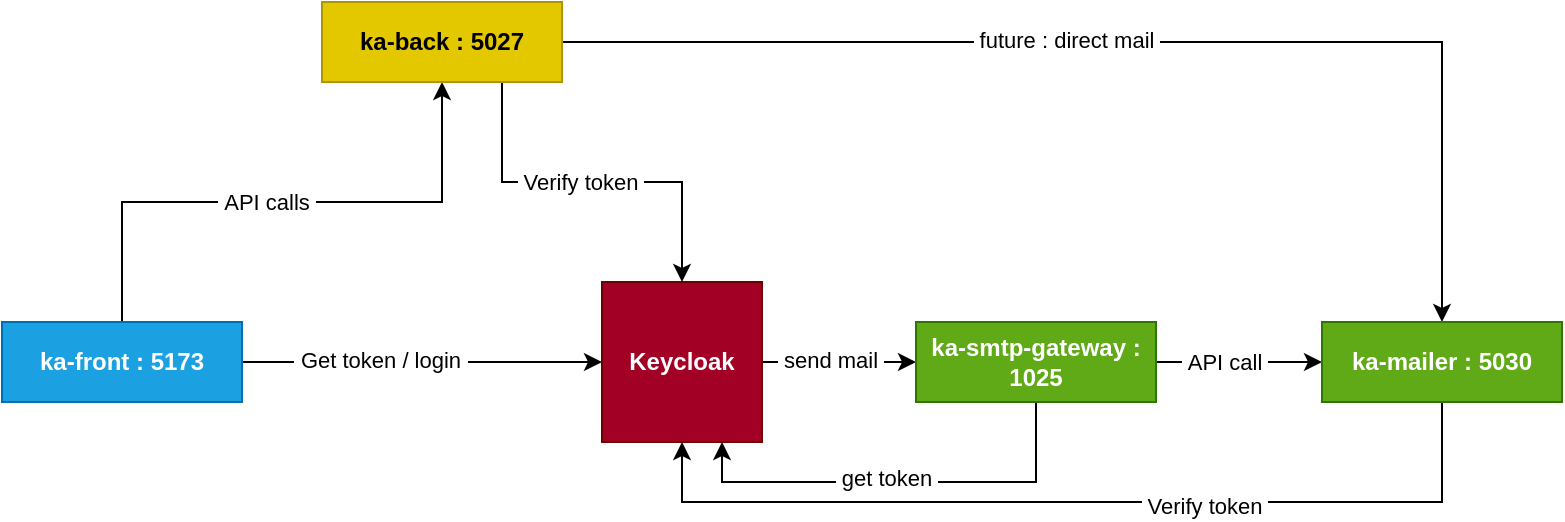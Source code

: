 <mxfile version="27.1.4">
  <diagram name="Page-1" id="x0Qr4yEy7_PveLO2-htW">
    <mxGraphModel dx="848" dy="504" grid="1" gridSize="10" guides="1" tooltips="1" connect="1" arrows="1" fold="1" page="1" pageScale="1" pageWidth="827" pageHeight="1169" math="0" shadow="0">
      <root>
        <mxCell id="0" />
        <mxCell id="1" parent="0" />
        <mxCell id="d-8s2zLhdmBTyWcYP9EI-11" style="edgeStyle=orthogonalEdgeStyle;rounded=0;orthogonalLoop=1;jettySize=auto;html=1;exitX=1;exitY=0.5;exitDx=0;exitDy=0;entryX=0;entryY=0.5;entryDx=0;entryDy=0;" edge="1" parent="1" source="d-8s2zLhdmBTyWcYP9EI-1" target="d-8s2zLhdmBTyWcYP9EI-10">
          <mxGeometry relative="1" as="geometry" />
        </mxCell>
        <mxCell id="d-8s2zLhdmBTyWcYP9EI-12" value="&amp;nbsp;send mail&amp;nbsp;" style="edgeLabel;html=1;align=center;verticalAlign=middle;resizable=0;points=[];" vertex="1" connectable="0" parent="d-8s2zLhdmBTyWcYP9EI-11">
          <mxGeometry x="-0.133" y="1" relative="1" as="geometry">
            <mxPoint as="offset" />
          </mxGeometry>
        </mxCell>
        <mxCell id="d-8s2zLhdmBTyWcYP9EI-1" value="Keycloak" style="whiteSpace=wrap;html=1;aspect=fixed;fillColor=#a20025;fontColor=#ffffff;strokeColor=#6F0000;fontStyle=1" vertex="1" parent="1">
          <mxGeometry x="390" y="210" width="80" height="80" as="geometry" />
        </mxCell>
        <mxCell id="d-8s2zLhdmBTyWcYP9EI-4" style="edgeStyle=orthogonalEdgeStyle;rounded=0;orthogonalLoop=1;jettySize=auto;html=1;exitX=1;exitY=0.5;exitDx=0;exitDy=0;entryX=0;entryY=0.5;entryDx=0;entryDy=0;" edge="1" parent="1" source="d-8s2zLhdmBTyWcYP9EI-2" target="d-8s2zLhdmBTyWcYP9EI-1">
          <mxGeometry relative="1" as="geometry" />
        </mxCell>
        <mxCell id="d-8s2zLhdmBTyWcYP9EI-7" value="&amp;nbsp;Get token / login&amp;nbsp;" style="edgeLabel;html=1;align=center;verticalAlign=middle;resizable=0;points=[];" vertex="1" connectable="0" parent="d-8s2zLhdmBTyWcYP9EI-4">
          <mxGeometry x="-0.233" y="2" relative="1" as="geometry">
            <mxPoint y="1" as="offset" />
          </mxGeometry>
        </mxCell>
        <mxCell id="d-8s2zLhdmBTyWcYP9EI-5" style="edgeStyle=orthogonalEdgeStyle;rounded=0;orthogonalLoop=1;jettySize=auto;html=1;exitX=0.5;exitY=0;exitDx=0;exitDy=0;entryX=0.5;entryY=1;entryDx=0;entryDy=0;" edge="1" parent="1" source="d-8s2zLhdmBTyWcYP9EI-2" target="d-8s2zLhdmBTyWcYP9EI-3">
          <mxGeometry relative="1" as="geometry" />
        </mxCell>
        <mxCell id="d-8s2zLhdmBTyWcYP9EI-8" value="&amp;nbsp;API calls&amp;nbsp;" style="edgeLabel;html=1;align=center;verticalAlign=middle;resizable=0;points=[];" vertex="1" connectable="0" parent="d-8s2zLhdmBTyWcYP9EI-5">
          <mxGeometry x="-0.059" y="-3" relative="1" as="geometry">
            <mxPoint y="-3" as="offset" />
          </mxGeometry>
        </mxCell>
        <mxCell id="d-8s2zLhdmBTyWcYP9EI-2" value="ka-front : 5173" style="whiteSpace=wrap;html=1;fillColor=#1ba1e2;fontColor=#ffffff;strokeColor=#006EAF;fontStyle=1" vertex="1" parent="1">
          <mxGeometry x="90" y="230" width="120" height="40" as="geometry" />
        </mxCell>
        <mxCell id="d-8s2zLhdmBTyWcYP9EI-6" style="edgeStyle=orthogonalEdgeStyle;rounded=0;orthogonalLoop=1;jettySize=auto;html=1;exitX=0.75;exitY=1;exitDx=0;exitDy=0;" edge="1" parent="1" source="d-8s2zLhdmBTyWcYP9EI-3" target="d-8s2zLhdmBTyWcYP9EI-1">
          <mxGeometry relative="1" as="geometry" />
        </mxCell>
        <mxCell id="d-8s2zLhdmBTyWcYP9EI-9" value="&amp;nbsp;Verify token&amp;nbsp;" style="edgeLabel;html=1;align=center;verticalAlign=middle;resizable=0;points=[];" vertex="1" connectable="0" parent="d-8s2zLhdmBTyWcYP9EI-6">
          <mxGeometry x="-0.063" y="1" relative="1" as="geometry">
            <mxPoint y="1" as="offset" />
          </mxGeometry>
        </mxCell>
        <mxCell id="d-8s2zLhdmBTyWcYP9EI-21" style="edgeStyle=orthogonalEdgeStyle;rounded=0;orthogonalLoop=1;jettySize=auto;html=1;exitX=1;exitY=0.5;exitDx=0;exitDy=0;entryX=0.5;entryY=0;entryDx=0;entryDy=0;" edge="1" parent="1" source="d-8s2zLhdmBTyWcYP9EI-3" target="d-8s2zLhdmBTyWcYP9EI-16">
          <mxGeometry relative="1" as="geometry" />
        </mxCell>
        <mxCell id="d-8s2zLhdmBTyWcYP9EI-22" value="&lt;br&gt;&lt;div&gt;&lt;br&gt;&lt;/div&gt;" style="edgeLabel;html=1;align=center;verticalAlign=middle;resizable=0;points=[];" vertex="1" connectable="0" parent="d-8s2zLhdmBTyWcYP9EI-21">
          <mxGeometry x="-0.108" relative="1" as="geometry">
            <mxPoint as="offset" />
          </mxGeometry>
        </mxCell>
        <mxCell id="d-8s2zLhdmBTyWcYP9EI-23" value="&amp;nbsp;future : direct mail&amp;nbsp;" style="edgeLabel;html=1;align=center;verticalAlign=middle;resizable=0;points=[];" vertex="1" connectable="0" parent="d-8s2zLhdmBTyWcYP9EI-21">
          <mxGeometry x="-0.131" y="1" relative="1" as="geometry">
            <mxPoint as="offset" />
          </mxGeometry>
        </mxCell>
        <mxCell id="d-8s2zLhdmBTyWcYP9EI-3" value="ka-back : 5027" style="whiteSpace=wrap;html=1;fillColor=#e3c800;strokeColor=#B09500;fontColor=#000000;fontStyle=1" vertex="1" parent="1">
          <mxGeometry x="250" y="70" width="120" height="40" as="geometry" />
        </mxCell>
        <mxCell id="d-8s2zLhdmBTyWcYP9EI-14" style="edgeStyle=orthogonalEdgeStyle;rounded=0;orthogonalLoop=1;jettySize=auto;html=1;exitX=0.5;exitY=1;exitDx=0;exitDy=0;entryX=0.75;entryY=1;entryDx=0;entryDy=0;" edge="1" parent="1" source="d-8s2zLhdmBTyWcYP9EI-10" target="d-8s2zLhdmBTyWcYP9EI-1">
          <mxGeometry relative="1" as="geometry" />
        </mxCell>
        <mxCell id="d-8s2zLhdmBTyWcYP9EI-15" value="&amp;nbsp;get token&amp;nbsp;" style="edgeLabel;html=1;align=center;verticalAlign=middle;resizable=0;points=[];" vertex="1" connectable="0" parent="d-8s2zLhdmBTyWcYP9EI-14">
          <mxGeometry x="0.062" y="-2" relative="1" as="geometry">
            <mxPoint as="offset" />
          </mxGeometry>
        </mxCell>
        <mxCell id="d-8s2zLhdmBTyWcYP9EI-17" style="edgeStyle=orthogonalEdgeStyle;rounded=0;orthogonalLoop=1;jettySize=auto;html=1;exitX=1;exitY=0.5;exitDx=0;exitDy=0;entryX=0;entryY=0.5;entryDx=0;entryDy=0;" edge="1" parent="1" source="d-8s2zLhdmBTyWcYP9EI-10" target="d-8s2zLhdmBTyWcYP9EI-16">
          <mxGeometry relative="1" as="geometry" />
        </mxCell>
        <mxCell id="d-8s2zLhdmBTyWcYP9EI-18" value="&amp;nbsp;API call&amp;nbsp;" style="edgeLabel;html=1;align=center;verticalAlign=middle;resizable=0;points=[];" vertex="1" connectable="0" parent="d-8s2zLhdmBTyWcYP9EI-17">
          <mxGeometry x="-0.175" y="-2" relative="1" as="geometry">
            <mxPoint y="-2" as="offset" />
          </mxGeometry>
        </mxCell>
        <mxCell id="d-8s2zLhdmBTyWcYP9EI-10" value="ka-smtp-gateway : 1025" style="whiteSpace=wrap;html=1;fillColor=#60a917;fontColor=#ffffff;strokeColor=#2D7600;fontStyle=1" vertex="1" parent="1">
          <mxGeometry x="547" y="230" width="120" height="40" as="geometry" />
        </mxCell>
        <mxCell id="d-8s2zLhdmBTyWcYP9EI-19" style="edgeStyle=orthogonalEdgeStyle;rounded=0;orthogonalLoop=1;jettySize=auto;html=1;exitX=0.5;exitY=1;exitDx=0;exitDy=0;entryX=0.5;entryY=1;entryDx=0;entryDy=0;" edge="1" parent="1" source="d-8s2zLhdmBTyWcYP9EI-16" target="d-8s2zLhdmBTyWcYP9EI-1">
          <mxGeometry relative="1" as="geometry">
            <Array as="points">
              <mxPoint x="810" y="320" />
              <mxPoint x="430" y="320" />
            </Array>
          </mxGeometry>
        </mxCell>
        <mxCell id="d-8s2zLhdmBTyWcYP9EI-20" value="&amp;nbsp;Verify token&amp;nbsp;" style="edgeLabel;html=1;align=center;verticalAlign=middle;resizable=0;points=[];" vertex="1" connectable="0" parent="d-8s2zLhdmBTyWcYP9EI-19">
          <mxGeometry x="-0.266" y="2" relative="1" as="geometry">
            <mxPoint as="offset" />
          </mxGeometry>
        </mxCell>
        <mxCell id="d-8s2zLhdmBTyWcYP9EI-16" value="ka-mailer : 5030" style="whiteSpace=wrap;html=1;fillColor=#60a917;fontColor=#ffffff;strokeColor=#2D7600;fontStyle=1" vertex="1" parent="1">
          <mxGeometry x="750" y="230" width="120" height="40" as="geometry" />
        </mxCell>
      </root>
    </mxGraphModel>
  </diagram>
</mxfile>
